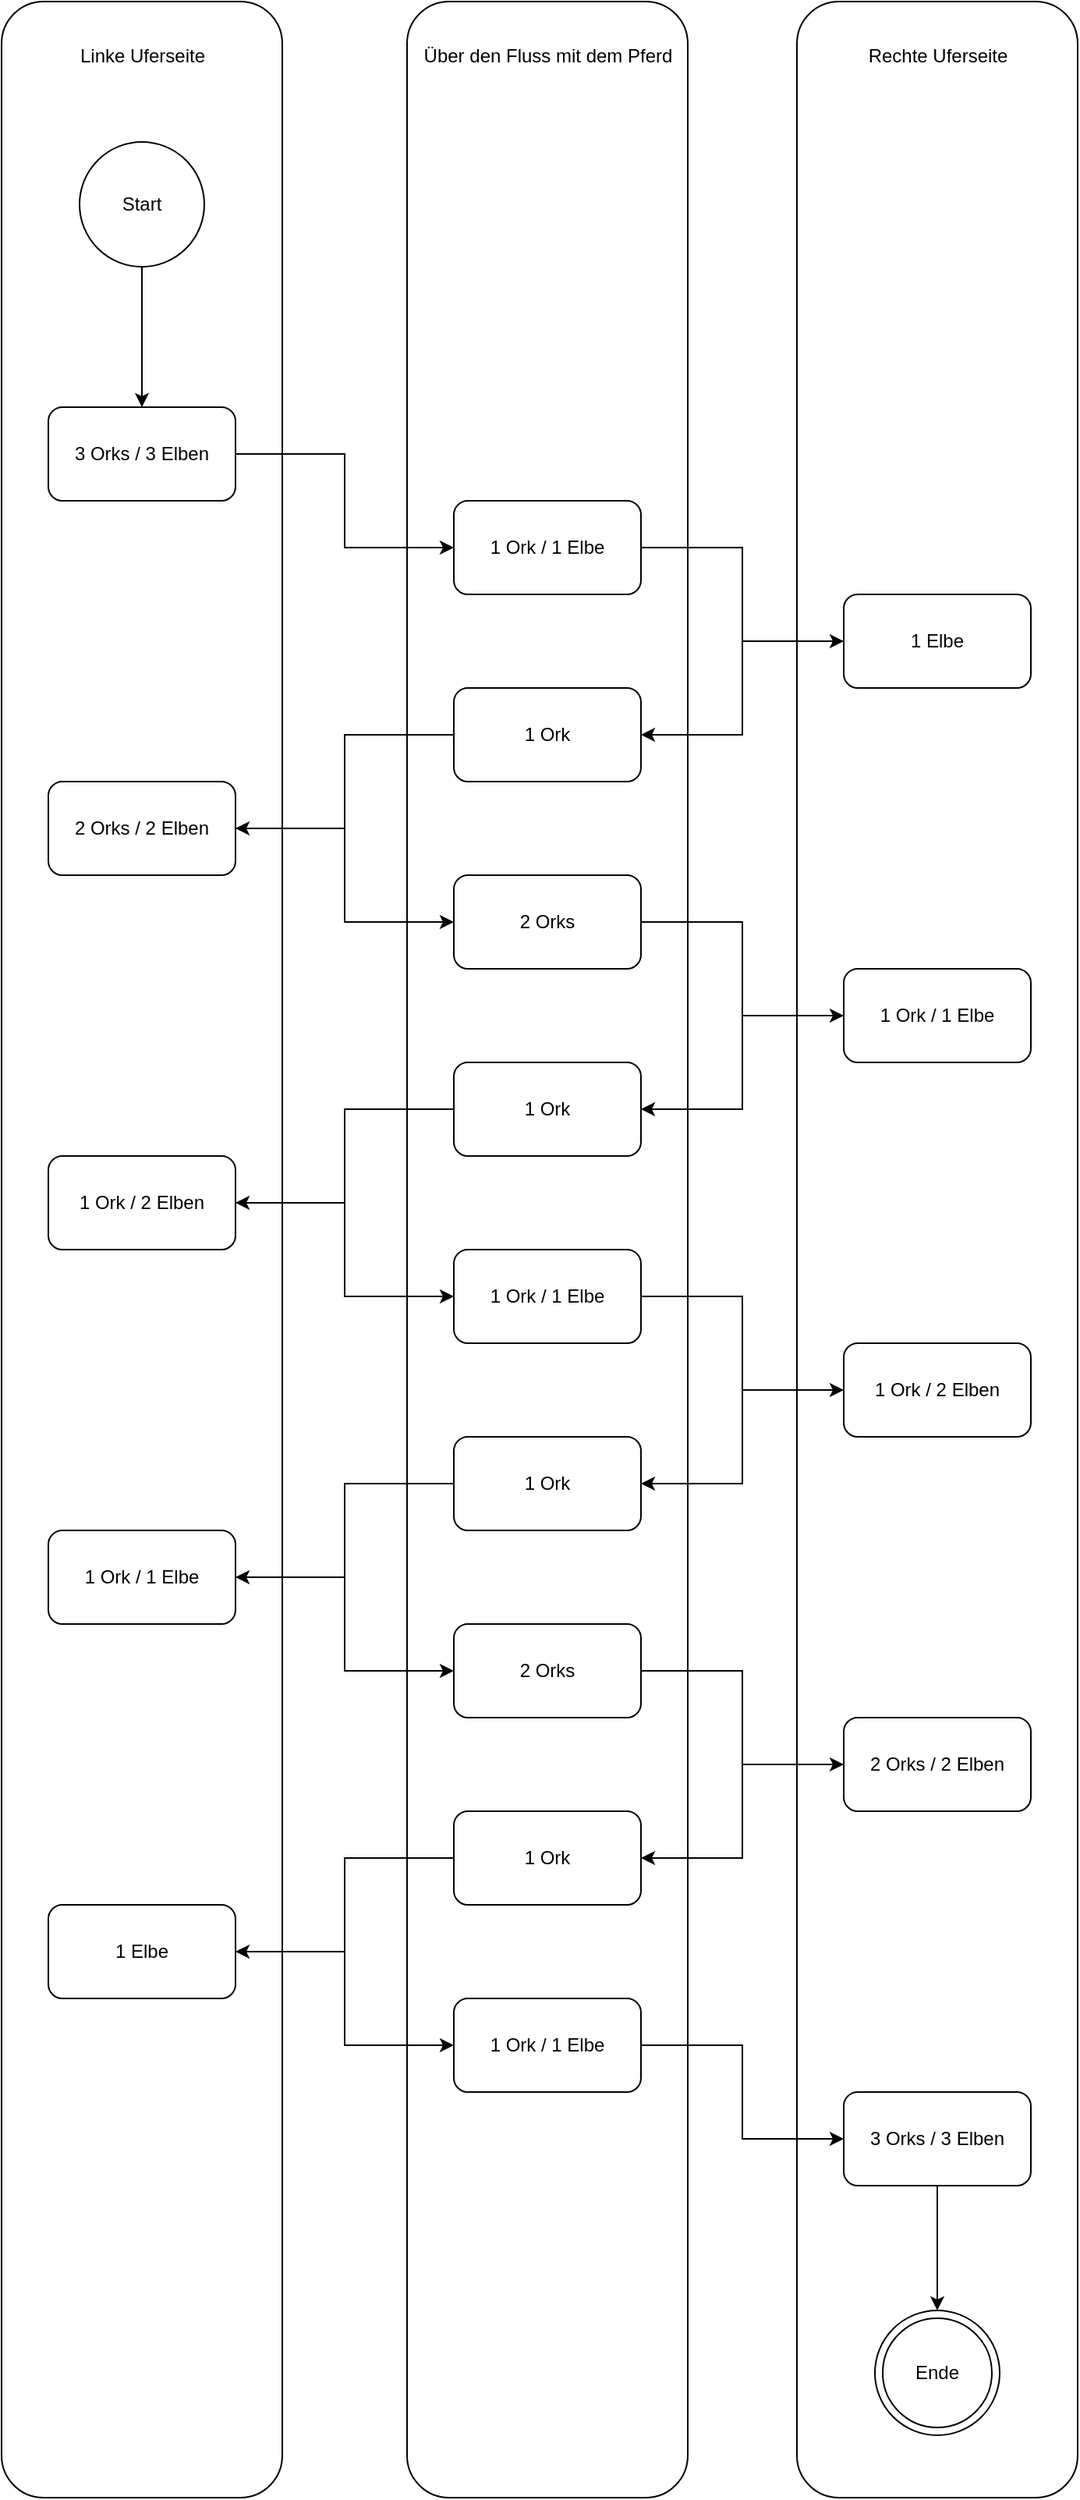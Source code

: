 <mxfile version="28.2.5">
  <diagram name="Seite-1" id="be_fwyhC0SOCOfb4ao8I">
    <mxGraphModel dx="1090" dy="1991" grid="1" gridSize="10" guides="1" tooltips="1" connect="1" arrows="1" fold="1" page="1" pageScale="1" pageWidth="827" pageHeight="1169" math="0" shadow="0">
      <root>
        <mxCell id="0" />
        <mxCell id="1" parent="0" />
        <mxCell id="PmfHKEvVSBCFJBkkiV-i-52" value="" style="rounded=1;whiteSpace=wrap;html=1;" vertex="1" parent="1">
          <mxGeometry x="560" y="-80" width="180" height="1600" as="geometry" />
        </mxCell>
        <mxCell id="PmfHKEvVSBCFJBkkiV-i-50" value="" style="rounded=1;whiteSpace=wrap;html=1;" vertex="1" parent="1">
          <mxGeometry x="310" y="-80" width="180" height="1600" as="geometry" />
        </mxCell>
        <mxCell id="PmfHKEvVSBCFJBkkiV-i-48" value="" style="rounded=1;whiteSpace=wrap;html=1;" vertex="1" parent="1">
          <mxGeometry x="50" y="-80" width="180" height="1600" as="geometry" />
        </mxCell>
        <mxCell id="PmfHKEvVSBCFJBkkiV-i-10" style="edgeStyle=orthogonalEdgeStyle;rounded=0;orthogonalLoop=1;jettySize=auto;html=1;" edge="1" parent="1" source="PmfHKEvVSBCFJBkkiV-i-1" target="PmfHKEvVSBCFJBkkiV-i-7">
          <mxGeometry relative="1" as="geometry" />
        </mxCell>
        <mxCell id="PmfHKEvVSBCFJBkkiV-i-1" value="3 Orks / 3 Elben" style="rounded=1;whiteSpace=wrap;html=1;" vertex="1" parent="1">
          <mxGeometry x="80" y="180" width="120" height="60" as="geometry" />
        </mxCell>
        <mxCell id="PmfHKEvVSBCFJBkkiV-i-3" style="edgeStyle=orthogonalEdgeStyle;rounded=0;orthogonalLoop=1;jettySize=auto;html=1;" edge="1" parent="1" source="PmfHKEvVSBCFJBkkiV-i-2" target="PmfHKEvVSBCFJBkkiV-i-1">
          <mxGeometry relative="1" as="geometry" />
        </mxCell>
        <mxCell id="PmfHKEvVSBCFJBkkiV-i-2" value="Start" style="ellipse;whiteSpace=wrap;html=1;aspect=fixed;" vertex="1" parent="1">
          <mxGeometry x="100" y="10" width="80" height="80" as="geometry" />
        </mxCell>
        <mxCell id="PmfHKEvVSBCFJBkkiV-i-13" style="edgeStyle=orthogonalEdgeStyle;rounded=0;orthogonalLoop=1;jettySize=auto;html=1;entryX=1;entryY=0.5;entryDx=0;entryDy=0;" edge="1" parent="1" source="PmfHKEvVSBCFJBkkiV-i-4" target="PmfHKEvVSBCFJBkkiV-i-11">
          <mxGeometry relative="1" as="geometry" />
        </mxCell>
        <mxCell id="PmfHKEvVSBCFJBkkiV-i-4" value="1 Elbe" style="rounded=1;whiteSpace=wrap;html=1;" vertex="1" parent="1">
          <mxGeometry x="590" y="300" width="120" height="60" as="geometry" />
        </mxCell>
        <mxCell id="PmfHKEvVSBCFJBkkiV-i-9" style="edgeStyle=orthogonalEdgeStyle;rounded=0;orthogonalLoop=1;jettySize=auto;html=1;" edge="1" parent="1" source="PmfHKEvVSBCFJBkkiV-i-7" target="PmfHKEvVSBCFJBkkiV-i-4">
          <mxGeometry relative="1" as="geometry" />
        </mxCell>
        <mxCell id="PmfHKEvVSBCFJBkkiV-i-7" value="1 Ork / 1 Elbe" style="rounded=1;whiteSpace=wrap;html=1;" vertex="1" parent="1">
          <mxGeometry x="340" y="240" width="120" height="60" as="geometry" />
        </mxCell>
        <mxCell id="PmfHKEvVSBCFJBkkiV-i-14" style="edgeStyle=orthogonalEdgeStyle;rounded=0;orthogonalLoop=1;jettySize=auto;html=1;entryX=1;entryY=0.5;entryDx=0;entryDy=0;" edge="1" parent="1" source="PmfHKEvVSBCFJBkkiV-i-11" target="PmfHKEvVSBCFJBkkiV-i-12">
          <mxGeometry relative="1" as="geometry" />
        </mxCell>
        <mxCell id="PmfHKEvVSBCFJBkkiV-i-11" value="1 Ork" style="rounded=1;whiteSpace=wrap;html=1;" vertex="1" parent="1">
          <mxGeometry x="340" y="360" width="120" height="60" as="geometry" />
        </mxCell>
        <mxCell id="PmfHKEvVSBCFJBkkiV-i-16" style="edgeStyle=orthogonalEdgeStyle;rounded=0;orthogonalLoop=1;jettySize=auto;html=1;" edge="1" parent="1" source="PmfHKEvVSBCFJBkkiV-i-12" target="PmfHKEvVSBCFJBkkiV-i-15">
          <mxGeometry relative="1" as="geometry" />
        </mxCell>
        <mxCell id="PmfHKEvVSBCFJBkkiV-i-12" value="2 Orks / 2 Elben" style="rounded=1;whiteSpace=wrap;html=1;" vertex="1" parent="1">
          <mxGeometry x="80" y="420" width="120" height="60" as="geometry" />
        </mxCell>
        <mxCell id="PmfHKEvVSBCFJBkkiV-i-18" style="edgeStyle=orthogonalEdgeStyle;rounded=0;orthogonalLoop=1;jettySize=auto;html=1;" edge="1" parent="1" source="PmfHKEvVSBCFJBkkiV-i-15" target="PmfHKEvVSBCFJBkkiV-i-17">
          <mxGeometry relative="1" as="geometry" />
        </mxCell>
        <mxCell id="PmfHKEvVSBCFJBkkiV-i-15" value="2 Orks" style="rounded=1;whiteSpace=wrap;html=1;" vertex="1" parent="1">
          <mxGeometry x="340" y="480" width="120" height="60" as="geometry" />
        </mxCell>
        <mxCell id="PmfHKEvVSBCFJBkkiV-i-20" style="edgeStyle=orthogonalEdgeStyle;rounded=0;orthogonalLoop=1;jettySize=auto;html=1;" edge="1" parent="1" source="PmfHKEvVSBCFJBkkiV-i-17" target="PmfHKEvVSBCFJBkkiV-i-19">
          <mxGeometry relative="1" as="geometry" />
        </mxCell>
        <mxCell id="PmfHKEvVSBCFJBkkiV-i-17" value="1 Ork / 1 Elbe" style="rounded=1;whiteSpace=wrap;html=1;" vertex="1" parent="1">
          <mxGeometry x="590" y="540" width="120" height="60" as="geometry" />
        </mxCell>
        <mxCell id="PmfHKEvVSBCFJBkkiV-i-22" style="edgeStyle=orthogonalEdgeStyle;rounded=0;orthogonalLoop=1;jettySize=auto;html=1;entryX=1;entryY=0.5;entryDx=0;entryDy=0;" edge="1" parent="1" source="PmfHKEvVSBCFJBkkiV-i-19" target="PmfHKEvVSBCFJBkkiV-i-21">
          <mxGeometry relative="1" as="geometry" />
        </mxCell>
        <mxCell id="PmfHKEvVSBCFJBkkiV-i-19" value="1 Ork" style="rounded=1;whiteSpace=wrap;html=1;" vertex="1" parent="1">
          <mxGeometry x="340" y="600" width="120" height="60" as="geometry" />
        </mxCell>
        <mxCell id="PmfHKEvVSBCFJBkkiV-i-25" style="edgeStyle=orthogonalEdgeStyle;rounded=0;orthogonalLoop=1;jettySize=auto;html=1;entryX=0;entryY=0.5;entryDx=0;entryDy=0;" edge="1" parent="1" source="PmfHKEvVSBCFJBkkiV-i-21" target="PmfHKEvVSBCFJBkkiV-i-23">
          <mxGeometry relative="1" as="geometry" />
        </mxCell>
        <mxCell id="PmfHKEvVSBCFJBkkiV-i-21" value="1 Ork / 2 Elben" style="rounded=1;whiteSpace=wrap;html=1;" vertex="1" parent="1">
          <mxGeometry x="80" y="660" width="120" height="60" as="geometry" />
        </mxCell>
        <mxCell id="PmfHKEvVSBCFJBkkiV-i-26" style="edgeStyle=orthogonalEdgeStyle;rounded=0;orthogonalLoop=1;jettySize=auto;html=1;" edge="1" parent="1" source="PmfHKEvVSBCFJBkkiV-i-23" target="PmfHKEvVSBCFJBkkiV-i-24">
          <mxGeometry relative="1" as="geometry" />
        </mxCell>
        <mxCell id="PmfHKEvVSBCFJBkkiV-i-23" value="1 Ork / 1 Elbe" style="rounded=1;whiteSpace=wrap;html=1;" vertex="1" parent="1">
          <mxGeometry x="340" y="720" width="120" height="60" as="geometry" />
        </mxCell>
        <mxCell id="PmfHKEvVSBCFJBkkiV-i-29" style="edgeStyle=orthogonalEdgeStyle;rounded=0;orthogonalLoop=1;jettySize=auto;html=1;entryX=1;entryY=0.5;entryDx=0;entryDy=0;" edge="1" parent="1" source="PmfHKEvVSBCFJBkkiV-i-24" target="PmfHKEvVSBCFJBkkiV-i-27">
          <mxGeometry relative="1" as="geometry" />
        </mxCell>
        <mxCell id="PmfHKEvVSBCFJBkkiV-i-24" value="1 Ork / 2 Elben" style="rounded=1;whiteSpace=wrap;html=1;" vertex="1" parent="1">
          <mxGeometry x="590" y="780" width="120" height="60" as="geometry" />
        </mxCell>
        <mxCell id="PmfHKEvVSBCFJBkkiV-i-31" style="edgeStyle=orthogonalEdgeStyle;rounded=0;orthogonalLoop=1;jettySize=auto;html=1;" edge="1" parent="1" source="PmfHKEvVSBCFJBkkiV-i-27" target="PmfHKEvVSBCFJBkkiV-i-30">
          <mxGeometry relative="1" as="geometry" />
        </mxCell>
        <mxCell id="PmfHKEvVSBCFJBkkiV-i-27" value="1 Ork" style="rounded=1;whiteSpace=wrap;html=1;" vertex="1" parent="1">
          <mxGeometry x="340" y="840" width="120" height="60" as="geometry" />
        </mxCell>
        <mxCell id="PmfHKEvVSBCFJBkkiV-i-34" style="edgeStyle=orthogonalEdgeStyle;rounded=0;orthogonalLoop=1;jettySize=auto;html=1;" edge="1" parent="1" source="PmfHKEvVSBCFJBkkiV-i-30" target="PmfHKEvVSBCFJBkkiV-i-33">
          <mxGeometry relative="1" as="geometry" />
        </mxCell>
        <mxCell id="PmfHKEvVSBCFJBkkiV-i-30" value="1 Ork / 1 Elbe" style="rounded=1;whiteSpace=wrap;html=1;" vertex="1" parent="1">
          <mxGeometry x="80" y="900" width="120" height="60" as="geometry" />
        </mxCell>
        <mxCell id="PmfHKEvVSBCFJBkkiV-i-36" style="edgeStyle=orthogonalEdgeStyle;rounded=0;orthogonalLoop=1;jettySize=auto;html=1;" edge="1" parent="1" source="PmfHKEvVSBCFJBkkiV-i-33" target="PmfHKEvVSBCFJBkkiV-i-35">
          <mxGeometry relative="1" as="geometry" />
        </mxCell>
        <mxCell id="PmfHKEvVSBCFJBkkiV-i-33" value="2 Orks" style="rounded=1;whiteSpace=wrap;html=1;" vertex="1" parent="1">
          <mxGeometry x="340" y="960" width="120" height="60" as="geometry" />
        </mxCell>
        <mxCell id="PmfHKEvVSBCFJBkkiV-i-38" style="edgeStyle=orthogonalEdgeStyle;rounded=0;orthogonalLoop=1;jettySize=auto;html=1;entryX=1;entryY=0.5;entryDx=0;entryDy=0;" edge="1" parent="1" source="PmfHKEvVSBCFJBkkiV-i-35" target="PmfHKEvVSBCFJBkkiV-i-37">
          <mxGeometry relative="1" as="geometry" />
        </mxCell>
        <mxCell id="PmfHKEvVSBCFJBkkiV-i-35" value="2 Orks / 2 Elben" style="rounded=1;whiteSpace=wrap;html=1;" vertex="1" parent="1">
          <mxGeometry x="590" y="1020" width="120" height="60" as="geometry" />
        </mxCell>
        <mxCell id="PmfHKEvVSBCFJBkkiV-i-40" style="edgeStyle=orthogonalEdgeStyle;rounded=0;orthogonalLoop=1;jettySize=auto;html=1;entryX=1;entryY=0.5;entryDx=0;entryDy=0;" edge="1" parent="1" source="PmfHKEvVSBCFJBkkiV-i-37" target="PmfHKEvVSBCFJBkkiV-i-39">
          <mxGeometry relative="1" as="geometry" />
        </mxCell>
        <mxCell id="PmfHKEvVSBCFJBkkiV-i-37" value="1 Ork" style="rounded=1;whiteSpace=wrap;html=1;" vertex="1" parent="1">
          <mxGeometry x="340" y="1080" width="120" height="60" as="geometry" />
        </mxCell>
        <mxCell id="PmfHKEvVSBCFJBkkiV-i-42" style="edgeStyle=orthogonalEdgeStyle;rounded=0;orthogonalLoop=1;jettySize=auto;html=1;entryX=0;entryY=0.5;entryDx=0;entryDy=0;" edge="1" parent="1" source="PmfHKEvVSBCFJBkkiV-i-39" target="PmfHKEvVSBCFJBkkiV-i-41">
          <mxGeometry relative="1" as="geometry" />
        </mxCell>
        <mxCell id="PmfHKEvVSBCFJBkkiV-i-39" value="1 Elbe" style="rounded=1;whiteSpace=wrap;html=1;" vertex="1" parent="1">
          <mxGeometry x="80" y="1140" width="120" height="60" as="geometry" />
        </mxCell>
        <mxCell id="PmfHKEvVSBCFJBkkiV-i-44" style="edgeStyle=orthogonalEdgeStyle;rounded=0;orthogonalLoop=1;jettySize=auto;html=1;entryX=0;entryY=0.5;entryDx=0;entryDy=0;" edge="1" parent="1" source="PmfHKEvVSBCFJBkkiV-i-41" target="PmfHKEvVSBCFJBkkiV-i-43">
          <mxGeometry relative="1" as="geometry" />
        </mxCell>
        <mxCell id="PmfHKEvVSBCFJBkkiV-i-41" value="1 Ork / 1 Elbe" style="rounded=1;whiteSpace=wrap;html=1;" vertex="1" parent="1">
          <mxGeometry x="340" y="1200" width="120" height="60" as="geometry" />
        </mxCell>
        <mxCell id="PmfHKEvVSBCFJBkkiV-i-47" style="edgeStyle=orthogonalEdgeStyle;rounded=0;orthogonalLoop=1;jettySize=auto;html=1;entryX=0.5;entryY=0;entryDx=0;entryDy=0;" edge="1" parent="1" source="PmfHKEvVSBCFJBkkiV-i-43" target="PmfHKEvVSBCFJBkkiV-i-45">
          <mxGeometry relative="1" as="geometry" />
        </mxCell>
        <mxCell id="PmfHKEvVSBCFJBkkiV-i-43" value="3 Orks / 3 Elben" style="rounded=1;whiteSpace=wrap;html=1;" vertex="1" parent="1">
          <mxGeometry x="590" y="1260" width="120" height="60" as="geometry" />
        </mxCell>
        <mxCell id="PmfHKEvVSBCFJBkkiV-i-45" value="" style="ellipse;whiteSpace=wrap;html=1;aspect=fixed;" vertex="1" parent="1">
          <mxGeometry x="610" y="1400" width="80" height="80" as="geometry" />
        </mxCell>
        <mxCell id="PmfHKEvVSBCFJBkkiV-i-46" value="Ende" style="ellipse;whiteSpace=wrap;html=1;aspect=fixed;" vertex="1" parent="1">
          <mxGeometry x="615" y="1405" width="70" height="70" as="geometry" />
        </mxCell>
        <mxCell id="PmfHKEvVSBCFJBkkiV-i-49" value="Linke Uferseite" style="text;html=1;align=center;verticalAlign=middle;resizable=0;points=[];autosize=1;strokeColor=none;fillColor=none;" vertex="1" parent="1">
          <mxGeometry x="90" y="-60" width="100" height="30" as="geometry" />
        </mxCell>
        <mxCell id="PmfHKEvVSBCFJBkkiV-i-51" value="Über den Fluss mit dem Pferd" style="text;html=1;align=center;verticalAlign=middle;resizable=0;points=[];autosize=1;strokeColor=none;fillColor=none;" vertex="1" parent="1">
          <mxGeometry x="310" y="-60" width="180" height="30" as="geometry" />
        </mxCell>
        <mxCell id="PmfHKEvVSBCFJBkkiV-i-53" value="Rechte Uferseite" style="text;html=1;align=center;verticalAlign=middle;resizable=0;points=[];autosize=1;strokeColor=none;fillColor=none;" vertex="1" parent="1">
          <mxGeometry x="595" y="-60" width="110" height="30" as="geometry" />
        </mxCell>
      </root>
    </mxGraphModel>
  </diagram>
</mxfile>
